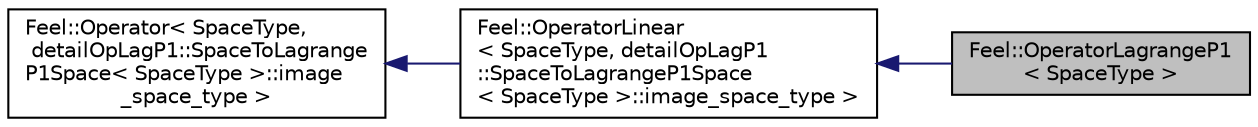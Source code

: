 digraph "Feel::OperatorLagrangeP1&lt; SpaceType &gt;"
{
 // LATEX_PDF_SIZE
  edge [fontname="Helvetica",fontsize="10",labelfontname="Helvetica",labelfontsize="10"];
  node [fontname="Helvetica",fontsize="10",shape=record];
  rankdir="LR";
  Node1 [label="Feel::OperatorLagrangeP1\l\< SpaceType \>",height=0.2,width=0.4,color="black", fillcolor="grey75", style="filled", fontcolor="black",tooltip=" "];
  Node2 -> Node1 [dir="back",color="midnightblue",fontsize="10",style="solid",fontname="Helvetica"];
  Node2 [label="Feel::OperatorLinear\l\< SpaceType, detailOpLagP1\l::SpaceToLagrangeP1Space\l\< SpaceType \>::image_space_type \>",height=0.2,width=0.4,color="black", fillcolor="white", style="filled",URL="$classFeel_1_1OperatorLinear.html",tooltip=" "];
  Node3 -> Node2 [dir="back",color="midnightblue",fontsize="10",style="solid",fontname="Helvetica"];
  Node3 [label="Feel::Operator\< SpaceType,\l detailOpLagP1::SpaceToLagrange\lP1Space\< SpaceType \>::image\l_space_type \>",height=0.2,width=0.4,color="black", fillcolor="white", style="filled",URL="$classFeel_1_1Operator.html",tooltip=" "];
}
